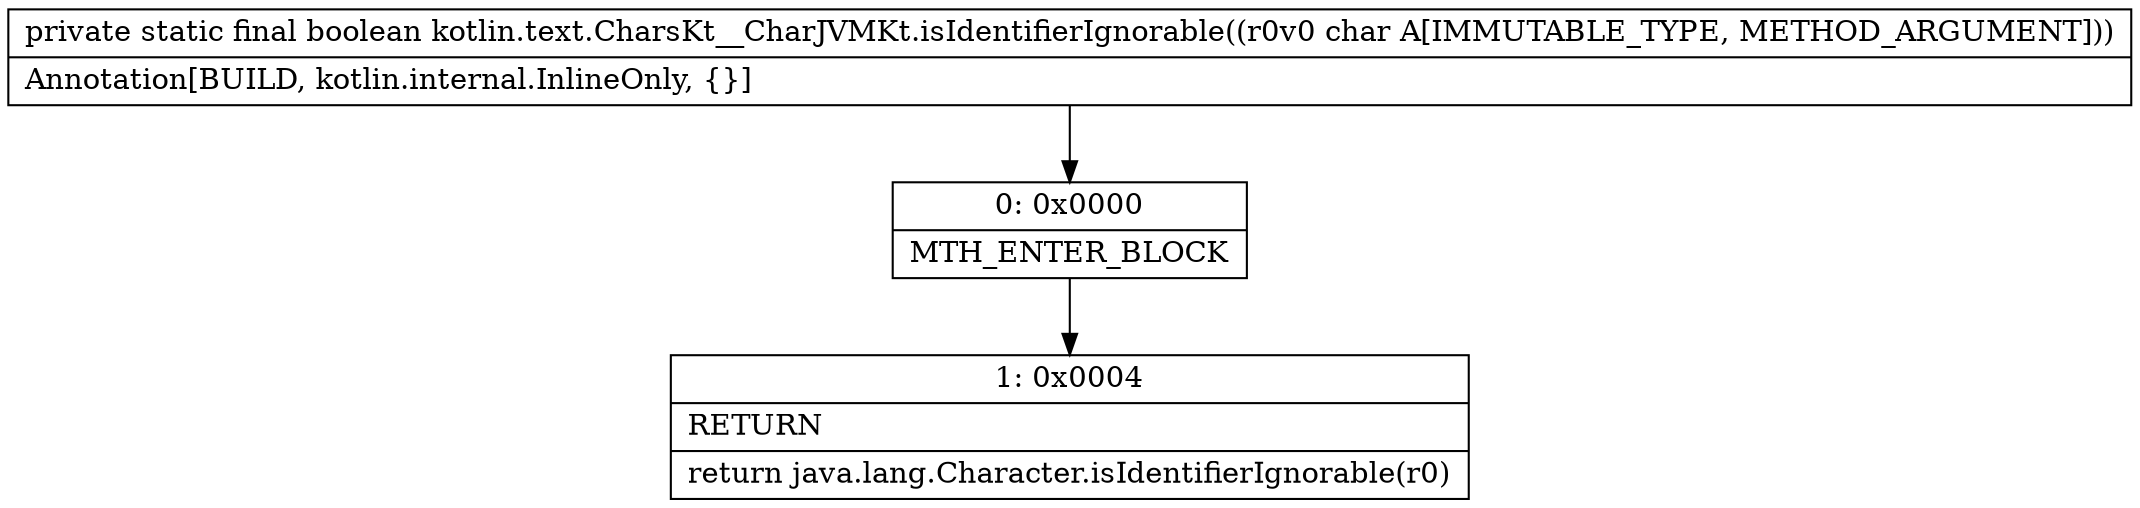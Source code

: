 digraph "CFG forkotlin.text.CharsKt__CharJVMKt.isIdentifierIgnorable(C)Z" {
Node_0 [shape=record,label="{0\:\ 0x0000|MTH_ENTER_BLOCK\l}"];
Node_1 [shape=record,label="{1\:\ 0x0004|RETURN\l|return java.lang.Character.isIdentifierIgnorable(r0)\l}"];
MethodNode[shape=record,label="{private static final boolean kotlin.text.CharsKt__CharJVMKt.isIdentifierIgnorable((r0v0 char A[IMMUTABLE_TYPE, METHOD_ARGUMENT]))  | Annotation[BUILD, kotlin.internal.InlineOnly, \{\}]\l}"];
MethodNode -> Node_0;
Node_0 -> Node_1;
}

